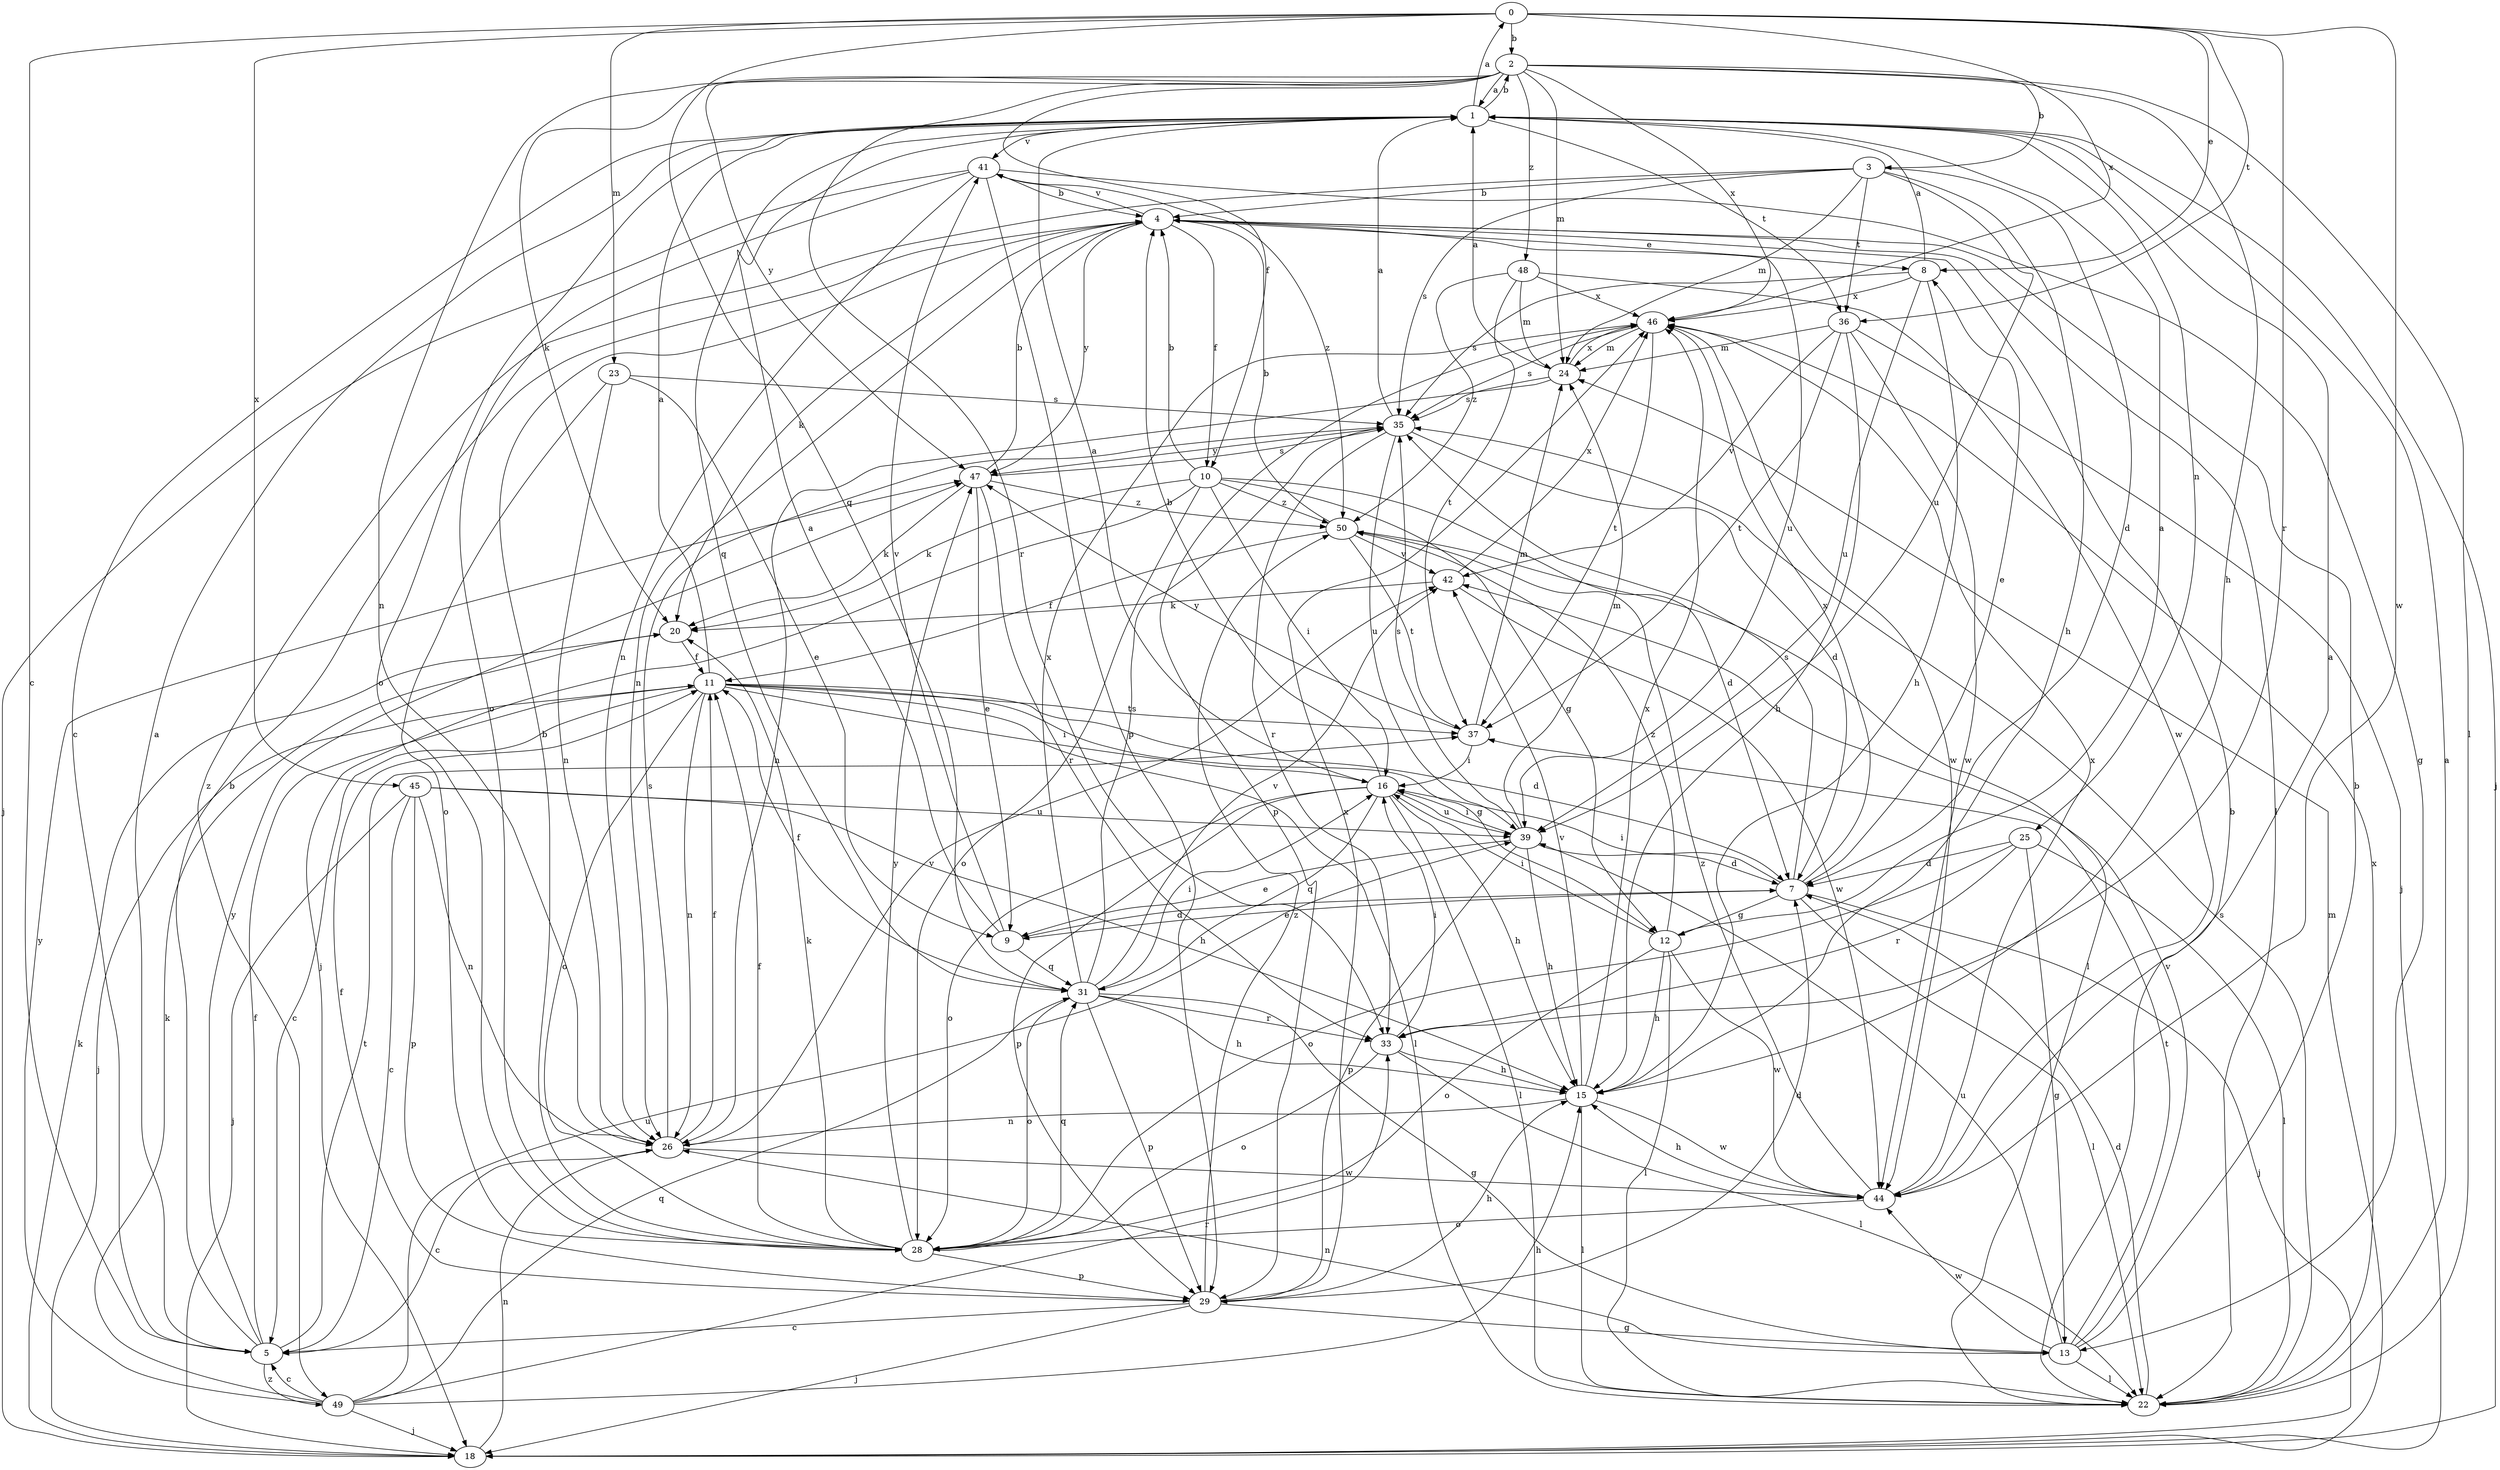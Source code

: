 strict digraph  {
0;
1;
2;
3;
4;
5;
7;
8;
9;
10;
11;
12;
13;
15;
16;
18;
20;
22;
23;
24;
25;
26;
28;
29;
31;
33;
35;
36;
37;
39;
41;
42;
44;
45;
46;
47;
48;
49;
50;
0 -> 2  [label=b];
0 -> 5  [label=c];
0 -> 8  [label=e];
0 -> 23  [label=m];
0 -> 31  [label=q];
0 -> 33  [label=r];
0 -> 36  [label=t];
0 -> 44  [label=w];
0 -> 45  [label=x];
0 -> 46  [label=x];
1 -> 0  [label=a];
1 -> 2  [label=b];
1 -> 5  [label=c];
1 -> 18  [label=j];
1 -> 25  [label=n];
1 -> 28  [label=o];
1 -> 31  [label=q];
1 -> 36  [label=t];
1 -> 41  [label=v];
2 -> 1  [label=a];
2 -> 3  [label=b];
2 -> 10  [label=f];
2 -> 15  [label=h];
2 -> 20  [label=k];
2 -> 22  [label=l];
2 -> 24  [label=m];
2 -> 26  [label=n];
2 -> 33  [label=r];
2 -> 46  [label=x];
2 -> 47  [label=y];
2 -> 48  [label=z];
3 -> 4  [label=b];
3 -> 7  [label=d];
3 -> 15  [label=h];
3 -> 24  [label=m];
3 -> 35  [label=s];
3 -> 36  [label=t];
3 -> 39  [label=u];
3 -> 49  [label=z];
4 -> 8  [label=e];
4 -> 10  [label=f];
4 -> 20  [label=k];
4 -> 22  [label=l];
4 -> 26  [label=n];
4 -> 39  [label=u];
4 -> 41  [label=v];
4 -> 47  [label=y];
5 -> 1  [label=a];
5 -> 4  [label=b];
5 -> 11  [label=f];
5 -> 37  [label=t];
5 -> 47  [label=y];
5 -> 49  [label=z];
7 -> 8  [label=e];
7 -> 9  [label=e];
7 -> 12  [label=g];
7 -> 16  [label=i];
7 -> 18  [label=j];
7 -> 22  [label=l];
7 -> 35  [label=s];
7 -> 46  [label=x];
8 -> 1  [label=a];
8 -> 15  [label=h];
8 -> 35  [label=s];
8 -> 39  [label=u];
8 -> 46  [label=x];
9 -> 1  [label=a];
9 -> 7  [label=d];
9 -> 31  [label=q];
9 -> 41  [label=v];
10 -> 4  [label=b];
10 -> 7  [label=d];
10 -> 12  [label=g];
10 -> 16  [label=i];
10 -> 18  [label=j];
10 -> 20  [label=k];
10 -> 28  [label=o];
10 -> 50  [label=z];
11 -> 1  [label=a];
11 -> 5  [label=c];
11 -> 7  [label=d];
11 -> 12  [label=g];
11 -> 16  [label=i];
11 -> 18  [label=j];
11 -> 22  [label=l];
11 -> 26  [label=n];
11 -> 28  [label=o];
11 -> 37  [label=t];
12 -> 1  [label=a];
12 -> 15  [label=h];
12 -> 16  [label=i];
12 -> 22  [label=l];
12 -> 28  [label=o];
12 -> 44  [label=w];
12 -> 50  [label=z];
13 -> 4  [label=b];
13 -> 22  [label=l];
13 -> 26  [label=n];
13 -> 37  [label=t];
13 -> 39  [label=u];
13 -> 42  [label=v];
13 -> 44  [label=w];
15 -> 22  [label=l];
15 -> 26  [label=n];
15 -> 42  [label=v];
15 -> 44  [label=w];
15 -> 46  [label=x];
16 -> 1  [label=a];
16 -> 4  [label=b];
16 -> 15  [label=h];
16 -> 22  [label=l];
16 -> 28  [label=o];
16 -> 29  [label=p];
16 -> 31  [label=q];
16 -> 39  [label=u];
18 -> 20  [label=k];
18 -> 24  [label=m];
18 -> 26  [label=n];
20 -> 11  [label=f];
22 -> 1  [label=a];
22 -> 4  [label=b];
22 -> 7  [label=d];
22 -> 35  [label=s];
22 -> 46  [label=x];
23 -> 9  [label=e];
23 -> 26  [label=n];
23 -> 28  [label=o];
23 -> 35  [label=s];
24 -> 1  [label=a];
24 -> 26  [label=n];
24 -> 35  [label=s];
24 -> 46  [label=x];
25 -> 7  [label=d];
25 -> 13  [label=g];
25 -> 22  [label=l];
25 -> 28  [label=o];
25 -> 33  [label=r];
26 -> 5  [label=c];
26 -> 11  [label=f];
26 -> 35  [label=s];
26 -> 42  [label=v];
26 -> 44  [label=w];
28 -> 4  [label=b];
28 -> 11  [label=f];
28 -> 20  [label=k];
28 -> 29  [label=p];
28 -> 31  [label=q];
28 -> 47  [label=y];
29 -> 5  [label=c];
29 -> 7  [label=d];
29 -> 11  [label=f];
29 -> 13  [label=g];
29 -> 15  [label=h];
29 -> 18  [label=j];
29 -> 46  [label=x];
29 -> 50  [label=z];
31 -> 11  [label=f];
31 -> 13  [label=g];
31 -> 15  [label=h];
31 -> 16  [label=i];
31 -> 28  [label=o];
31 -> 29  [label=p];
31 -> 33  [label=r];
31 -> 35  [label=s];
31 -> 42  [label=v];
31 -> 46  [label=x];
33 -> 15  [label=h];
33 -> 16  [label=i];
33 -> 22  [label=l];
33 -> 28  [label=o];
35 -> 1  [label=a];
35 -> 7  [label=d];
35 -> 33  [label=r];
35 -> 39  [label=u];
35 -> 47  [label=y];
36 -> 15  [label=h];
36 -> 18  [label=j];
36 -> 24  [label=m];
36 -> 37  [label=t];
36 -> 42  [label=v];
36 -> 44  [label=w];
37 -> 16  [label=i];
37 -> 24  [label=m];
37 -> 47  [label=y];
39 -> 7  [label=d];
39 -> 9  [label=e];
39 -> 15  [label=h];
39 -> 16  [label=i];
39 -> 24  [label=m];
39 -> 29  [label=p];
39 -> 35  [label=s];
41 -> 4  [label=b];
41 -> 13  [label=g];
41 -> 18  [label=j];
41 -> 26  [label=n];
41 -> 28  [label=o];
41 -> 29  [label=p];
41 -> 50  [label=z];
42 -> 20  [label=k];
42 -> 44  [label=w];
42 -> 46  [label=x];
44 -> 1  [label=a];
44 -> 15  [label=h];
44 -> 28  [label=o];
44 -> 46  [label=x];
44 -> 50  [label=z];
45 -> 5  [label=c];
45 -> 15  [label=h];
45 -> 18  [label=j];
45 -> 26  [label=n];
45 -> 29  [label=p];
45 -> 39  [label=u];
46 -> 24  [label=m];
46 -> 29  [label=p];
46 -> 35  [label=s];
46 -> 37  [label=t];
46 -> 44  [label=w];
47 -> 4  [label=b];
47 -> 9  [label=e];
47 -> 20  [label=k];
47 -> 33  [label=r];
47 -> 35  [label=s];
47 -> 50  [label=z];
48 -> 24  [label=m];
48 -> 37  [label=t];
48 -> 44  [label=w];
48 -> 46  [label=x];
48 -> 50  [label=z];
49 -> 5  [label=c];
49 -> 15  [label=h];
49 -> 18  [label=j];
49 -> 20  [label=k];
49 -> 31  [label=q];
49 -> 33  [label=r];
49 -> 39  [label=u];
49 -> 47  [label=y];
50 -> 4  [label=b];
50 -> 11  [label=f];
50 -> 22  [label=l];
50 -> 37  [label=t];
50 -> 42  [label=v];
}
